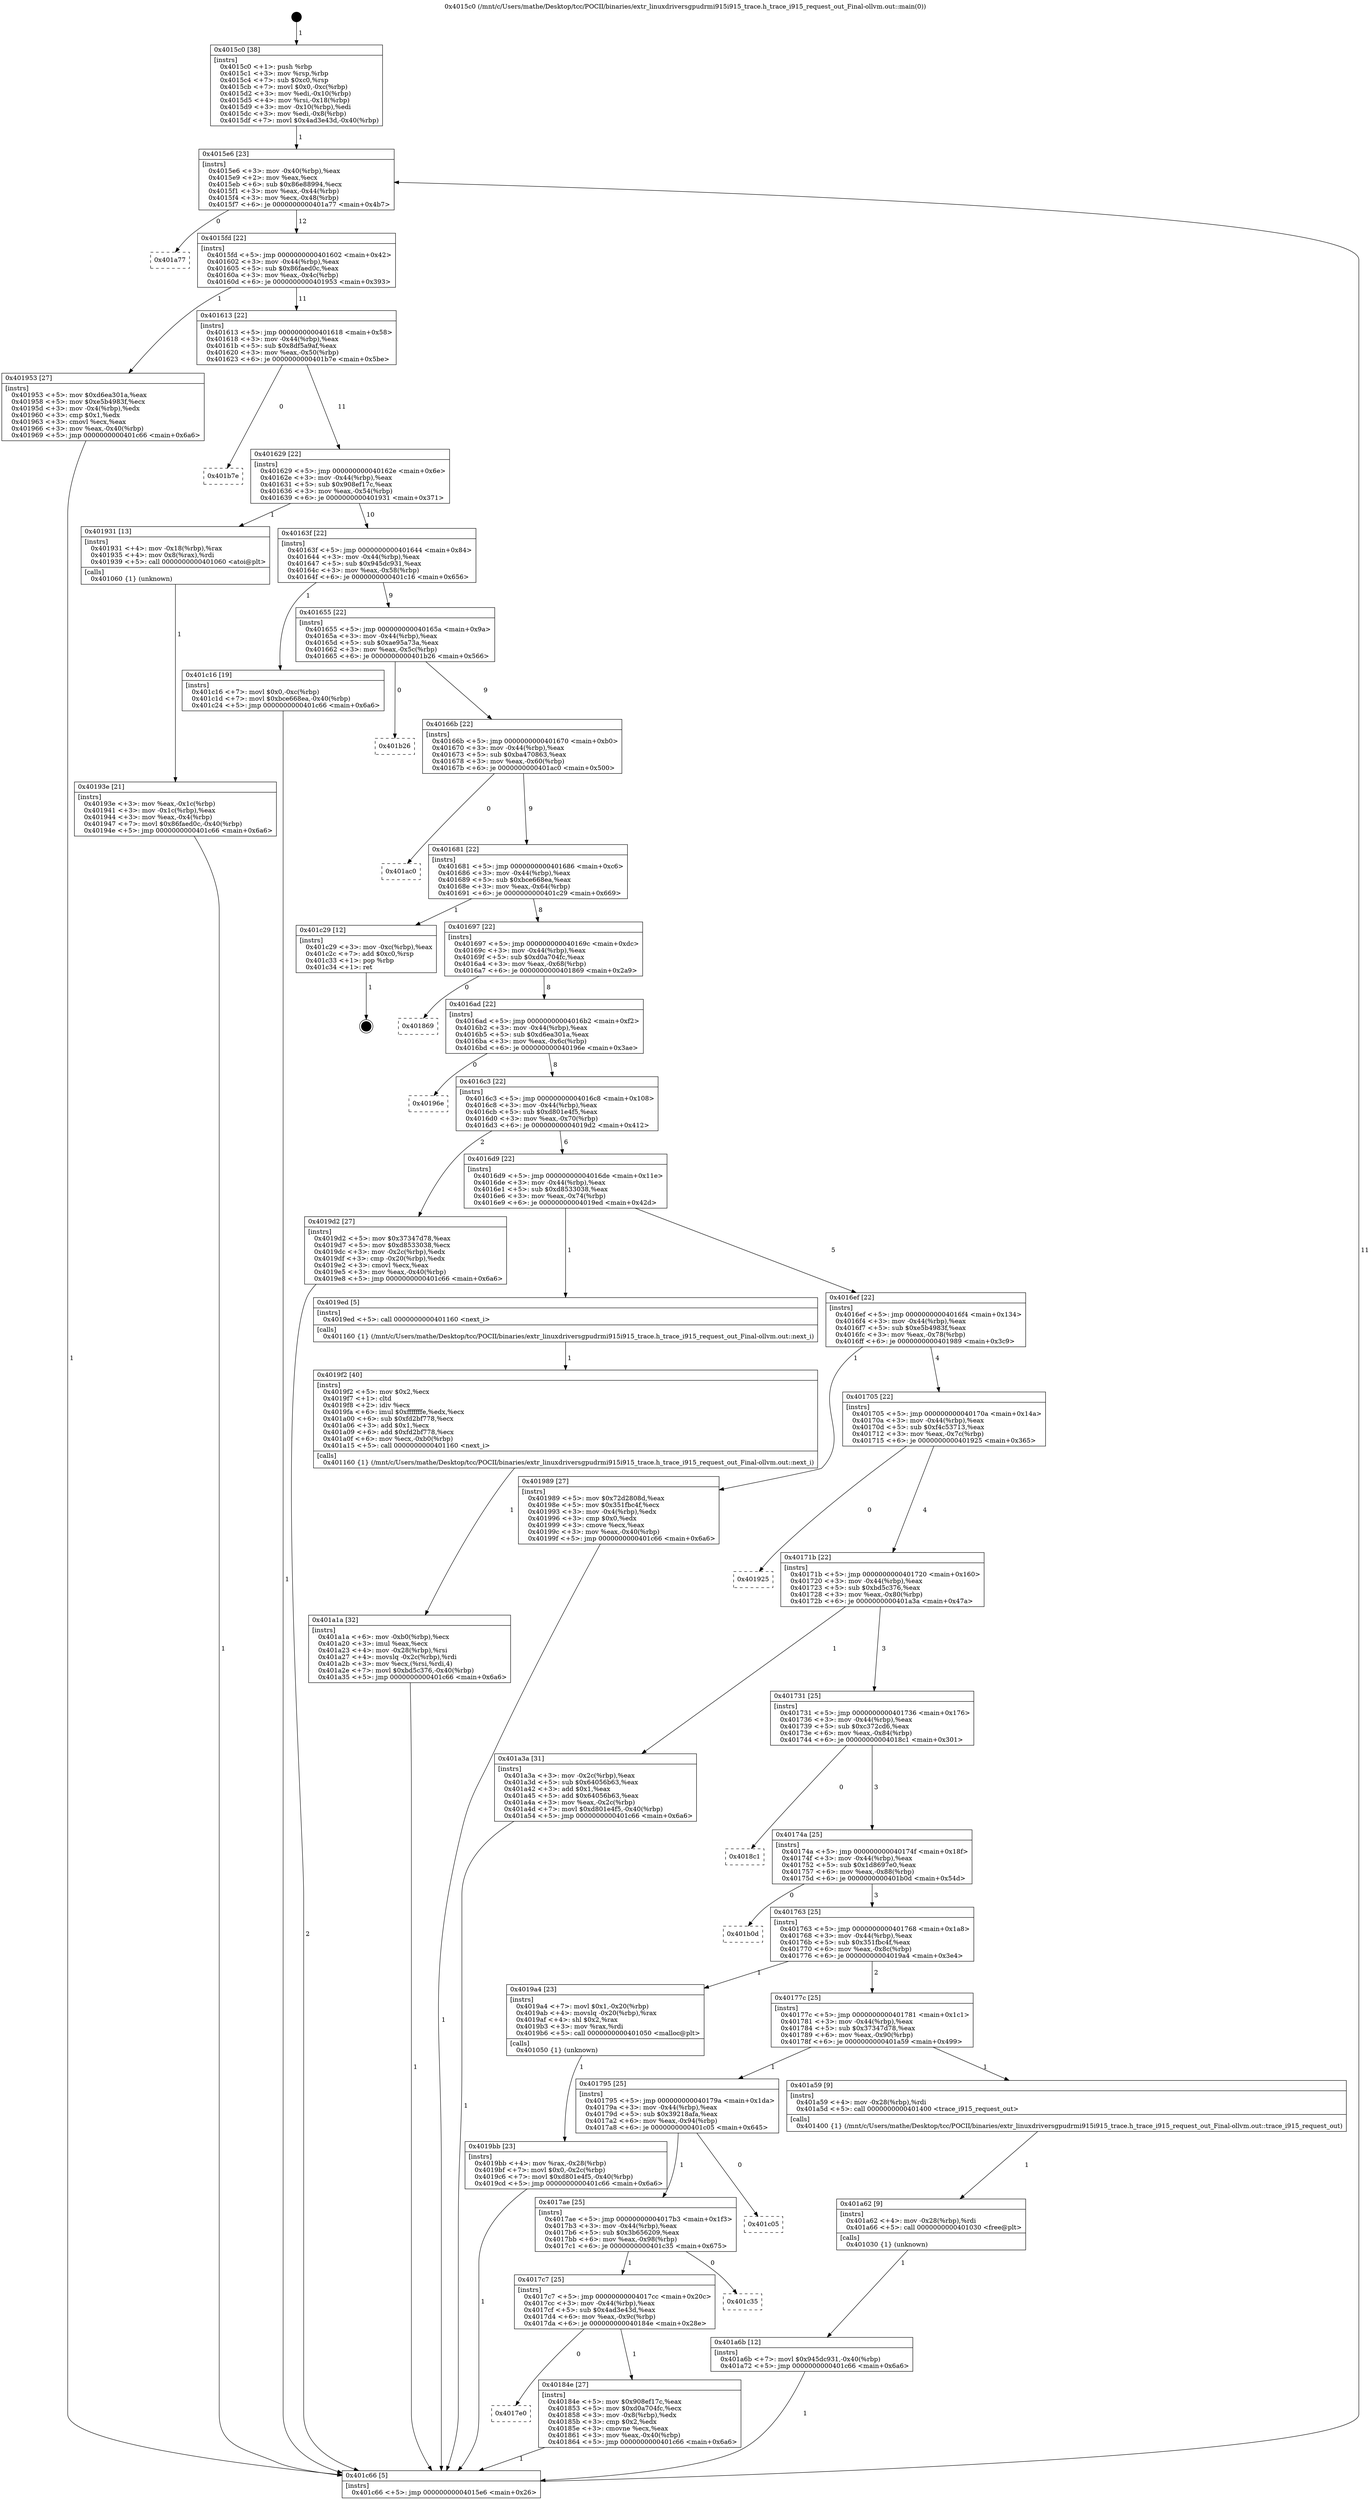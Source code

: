 digraph "0x4015c0" {
  label = "0x4015c0 (/mnt/c/Users/mathe/Desktop/tcc/POCII/binaries/extr_linuxdriversgpudrmi915i915_trace.h_trace_i915_request_out_Final-ollvm.out::main(0))"
  labelloc = "t"
  node[shape=record]

  Entry [label="",width=0.3,height=0.3,shape=circle,fillcolor=black,style=filled]
  "0x4015e6" [label="{
     0x4015e6 [23]\l
     | [instrs]\l
     &nbsp;&nbsp;0x4015e6 \<+3\>: mov -0x40(%rbp),%eax\l
     &nbsp;&nbsp;0x4015e9 \<+2\>: mov %eax,%ecx\l
     &nbsp;&nbsp;0x4015eb \<+6\>: sub $0x86e88994,%ecx\l
     &nbsp;&nbsp;0x4015f1 \<+3\>: mov %eax,-0x44(%rbp)\l
     &nbsp;&nbsp;0x4015f4 \<+3\>: mov %ecx,-0x48(%rbp)\l
     &nbsp;&nbsp;0x4015f7 \<+6\>: je 0000000000401a77 \<main+0x4b7\>\l
  }"]
  "0x401a77" [label="{
     0x401a77\l
  }", style=dashed]
  "0x4015fd" [label="{
     0x4015fd [22]\l
     | [instrs]\l
     &nbsp;&nbsp;0x4015fd \<+5\>: jmp 0000000000401602 \<main+0x42\>\l
     &nbsp;&nbsp;0x401602 \<+3\>: mov -0x44(%rbp),%eax\l
     &nbsp;&nbsp;0x401605 \<+5\>: sub $0x86faed0c,%eax\l
     &nbsp;&nbsp;0x40160a \<+3\>: mov %eax,-0x4c(%rbp)\l
     &nbsp;&nbsp;0x40160d \<+6\>: je 0000000000401953 \<main+0x393\>\l
  }"]
  Exit [label="",width=0.3,height=0.3,shape=circle,fillcolor=black,style=filled,peripheries=2]
  "0x401953" [label="{
     0x401953 [27]\l
     | [instrs]\l
     &nbsp;&nbsp;0x401953 \<+5\>: mov $0xd6ea301a,%eax\l
     &nbsp;&nbsp;0x401958 \<+5\>: mov $0xe5b4983f,%ecx\l
     &nbsp;&nbsp;0x40195d \<+3\>: mov -0x4(%rbp),%edx\l
     &nbsp;&nbsp;0x401960 \<+3\>: cmp $0x1,%edx\l
     &nbsp;&nbsp;0x401963 \<+3\>: cmovl %ecx,%eax\l
     &nbsp;&nbsp;0x401966 \<+3\>: mov %eax,-0x40(%rbp)\l
     &nbsp;&nbsp;0x401969 \<+5\>: jmp 0000000000401c66 \<main+0x6a6\>\l
  }"]
  "0x401613" [label="{
     0x401613 [22]\l
     | [instrs]\l
     &nbsp;&nbsp;0x401613 \<+5\>: jmp 0000000000401618 \<main+0x58\>\l
     &nbsp;&nbsp;0x401618 \<+3\>: mov -0x44(%rbp),%eax\l
     &nbsp;&nbsp;0x40161b \<+5\>: sub $0x8df5a9af,%eax\l
     &nbsp;&nbsp;0x401620 \<+3\>: mov %eax,-0x50(%rbp)\l
     &nbsp;&nbsp;0x401623 \<+6\>: je 0000000000401b7e \<main+0x5be\>\l
  }"]
  "0x401a6b" [label="{
     0x401a6b [12]\l
     | [instrs]\l
     &nbsp;&nbsp;0x401a6b \<+7\>: movl $0x945dc931,-0x40(%rbp)\l
     &nbsp;&nbsp;0x401a72 \<+5\>: jmp 0000000000401c66 \<main+0x6a6\>\l
  }"]
  "0x401b7e" [label="{
     0x401b7e\l
  }", style=dashed]
  "0x401629" [label="{
     0x401629 [22]\l
     | [instrs]\l
     &nbsp;&nbsp;0x401629 \<+5\>: jmp 000000000040162e \<main+0x6e\>\l
     &nbsp;&nbsp;0x40162e \<+3\>: mov -0x44(%rbp),%eax\l
     &nbsp;&nbsp;0x401631 \<+5\>: sub $0x908ef17c,%eax\l
     &nbsp;&nbsp;0x401636 \<+3\>: mov %eax,-0x54(%rbp)\l
     &nbsp;&nbsp;0x401639 \<+6\>: je 0000000000401931 \<main+0x371\>\l
  }"]
  "0x401a62" [label="{
     0x401a62 [9]\l
     | [instrs]\l
     &nbsp;&nbsp;0x401a62 \<+4\>: mov -0x28(%rbp),%rdi\l
     &nbsp;&nbsp;0x401a66 \<+5\>: call 0000000000401030 \<free@plt\>\l
     | [calls]\l
     &nbsp;&nbsp;0x401030 \{1\} (unknown)\l
  }"]
  "0x401931" [label="{
     0x401931 [13]\l
     | [instrs]\l
     &nbsp;&nbsp;0x401931 \<+4\>: mov -0x18(%rbp),%rax\l
     &nbsp;&nbsp;0x401935 \<+4\>: mov 0x8(%rax),%rdi\l
     &nbsp;&nbsp;0x401939 \<+5\>: call 0000000000401060 \<atoi@plt\>\l
     | [calls]\l
     &nbsp;&nbsp;0x401060 \{1\} (unknown)\l
  }"]
  "0x40163f" [label="{
     0x40163f [22]\l
     | [instrs]\l
     &nbsp;&nbsp;0x40163f \<+5\>: jmp 0000000000401644 \<main+0x84\>\l
     &nbsp;&nbsp;0x401644 \<+3\>: mov -0x44(%rbp),%eax\l
     &nbsp;&nbsp;0x401647 \<+5\>: sub $0x945dc931,%eax\l
     &nbsp;&nbsp;0x40164c \<+3\>: mov %eax,-0x58(%rbp)\l
     &nbsp;&nbsp;0x40164f \<+6\>: je 0000000000401c16 \<main+0x656\>\l
  }"]
  "0x401a1a" [label="{
     0x401a1a [32]\l
     | [instrs]\l
     &nbsp;&nbsp;0x401a1a \<+6\>: mov -0xb0(%rbp),%ecx\l
     &nbsp;&nbsp;0x401a20 \<+3\>: imul %eax,%ecx\l
     &nbsp;&nbsp;0x401a23 \<+4\>: mov -0x28(%rbp),%rsi\l
     &nbsp;&nbsp;0x401a27 \<+4\>: movslq -0x2c(%rbp),%rdi\l
     &nbsp;&nbsp;0x401a2b \<+3\>: mov %ecx,(%rsi,%rdi,4)\l
     &nbsp;&nbsp;0x401a2e \<+7\>: movl $0xbd5c376,-0x40(%rbp)\l
     &nbsp;&nbsp;0x401a35 \<+5\>: jmp 0000000000401c66 \<main+0x6a6\>\l
  }"]
  "0x401c16" [label="{
     0x401c16 [19]\l
     | [instrs]\l
     &nbsp;&nbsp;0x401c16 \<+7\>: movl $0x0,-0xc(%rbp)\l
     &nbsp;&nbsp;0x401c1d \<+7\>: movl $0xbce668ea,-0x40(%rbp)\l
     &nbsp;&nbsp;0x401c24 \<+5\>: jmp 0000000000401c66 \<main+0x6a6\>\l
  }"]
  "0x401655" [label="{
     0x401655 [22]\l
     | [instrs]\l
     &nbsp;&nbsp;0x401655 \<+5\>: jmp 000000000040165a \<main+0x9a\>\l
     &nbsp;&nbsp;0x40165a \<+3\>: mov -0x44(%rbp),%eax\l
     &nbsp;&nbsp;0x40165d \<+5\>: sub $0xae95a73a,%eax\l
     &nbsp;&nbsp;0x401662 \<+3\>: mov %eax,-0x5c(%rbp)\l
     &nbsp;&nbsp;0x401665 \<+6\>: je 0000000000401b26 \<main+0x566\>\l
  }"]
  "0x4019f2" [label="{
     0x4019f2 [40]\l
     | [instrs]\l
     &nbsp;&nbsp;0x4019f2 \<+5\>: mov $0x2,%ecx\l
     &nbsp;&nbsp;0x4019f7 \<+1\>: cltd\l
     &nbsp;&nbsp;0x4019f8 \<+2\>: idiv %ecx\l
     &nbsp;&nbsp;0x4019fa \<+6\>: imul $0xfffffffe,%edx,%ecx\l
     &nbsp;&nbsp;0x401a00 \<+6\>: sub $0xfd2bf778,%ecx\l
     &nbsp;&nbsp;0x401a06 \<+3\>: add $0x1,%ecx\l
     &nbsp;&nbsp;0x401a09 \<+6\>: add $0xfd2bf778,%ecx\l
     &nbsp;&nbsp;0x401a0f \<+6\>: mov %ecx,-0xb0(%rbp)\l
     &nbsp;&nbsp;0x401a15 \<+5\>: call 0000000000401160 \<next_i\>\l
     | [calls]\l
     &nbsp;&nbsp;0x401160 \{1\} (/mnt/c/Users/mathe/Desktop/tcc/POCII/binaries/extr_linuxdriversgpudrmi915i915_trace.h_trace_i915_request_out_Final-ollvm.out::next_i)\l
  }"]
  "0x401b26" [label="{
     0x401b26\l
  }", style=dashed]
  "0x40166b" [label="{
     0x40166b [22]\l
     | [instrs]\l
     &nbsp;&nbsp;0x40166b \<+5\>: jmp 0000000000401670 \<main+0xb0\>\l
     &nbsp;&nbsp;0x401670 \<+3\>: mov -0x44(%rbp),%eax\l
     &nbsp;&nbsp;0x401673 \<+5\>: sub $0xba470863,%eax\l
     &nbsp;&nbsp;0x401678 \<+3\>: mov %eax,-0x60(%rbp)\l
     &nbsp;&nbsp;0x40167b \<+6\>: je 0000000000401ac0 \<main+0x500\>\l
  }"]
  "0x4019bb" [label="{
     0x4019bb [23]\l
     | [instrs]\l
     &nbsp;&nbsp;0x4019bb \<+4\>: mov %rax,-0x28(%rbp)\l
     &nbsp;&nbsp;0x4019bf \<+7\>: movl $0x0,-0x2c(%rbp)\l
     &nbsp;&nbsp;0x4019c6 \<+7\>: movl $0xd801e4f5,-0x40(%rbp)\l
     &nbsp;&nbsp;0x4019cd \<+5\>: jmp 0000000000401c66 \<main+0x6a6\>\l
  }"]
  "0x401ac0" [label="{
     0x401ac0\l
  }", style=dashed]
  "0x401681" [label="{
     0x401681 [22]\l
     | [instrs]\l
     &nbsp;&nbsp;0x401681 \<+5\>: jmp 0000000000401686 \<main+0xc6\>\l
     &nbsp;&nbsp;0x401686 \<+3\>: mov -0x44(%rbp),%eax\l
     &nbsp;&nbsp;0x401689 \<+5\>: sub $0xbce668ea,%eax\l
     &nbsp;&nbsp;0x40168e \<+3\>: mov %eax,-0x64(%rbp)\l
     &nbsp;&nbsp;0x401691 \<+6\>: je 0000000000401c29 \<main+0x669\>\l
  }"]
  "0x40193e" [label="{
     0x40193e [21]\l
     | [instrs]\l
     &nbsp;&nbsp;0x40193e \<+3\>: mov %eax,-0x1c(%rbp)\l
     &nbsp;&nbsp;0x401941 \<+3\>: mov -0x1c(%rbp),%eax\l
     &nbsp;&nbsp;0x401944 \<+3\>: mov %eax,-0x4(%rbp)\l
     &nbsp;&nbsp;0x401947 \<+7\>: movl $0x86faed0c,-0x40(%rbp)\l
     &nbsp;&nbsp;0x40194e \<+5\>: jmp 0000000000401c66 \<main+0x6a6\>\l
  }"]
  "0x401c29" [label="{
     0x401c29 [12]\l
     | [instrs]\l
     &nbsp;&nbsp;0x401c29 \<+3\>: mov -0xc(%rbp),%eax\l
     &nbsp;&nbsp;0x401c2c \<+7\>: add $0xc0,%rsp\l
     &nbsp;&nbsp;0x401c33 \<+1\>: pop %rbp\l
     &nbsp;&nbsp;0x401c34 \<+1\>: ret\l
  }"]
  "0x401697" [label="{
     0x401697 [22]\l
     | [instrs]\l
     &nbsp;&nbsp;0x401697 \<+5\>: jmp 000000000040169c \<main+0xdc\>\l
     &nbsp;&nbsp;0x40169c \<+3\>: mov -0x44(%rbp),%eax\l
     &nbsp;&nbsp;0x40169f \<+5\>: sub $0xd0a704fc,%eax\l
     &nbsp;&nbsp;0x4016a4 \<+3\>: mov %eax,-0x68(%rbp)\l
     &nbsp;&nbsp;0x4016a7 \<+6\>: je 0000000000401869 \<main+0x2a9\>\l
  }"]
  "0x4015c0" [label="{
     0x4015c0 [38]\l
     | [instrs]\l
     &nbsp;&nbsp;0x4015c0 \<+1\>: push %rbp\l
     &nbsp;&nbsp;0x4015c1 \<+3\>: mov %rsp,%rbp\l
     &nbsp;&nbsp;0x4015c4 \<+7\>: sub $0xc0,%rsp\l
     &nbsp;&nbsp;0x4015cb \<+7\>: movl $0x0,-0xc(%rbp)\l
     &nbsp;&nbsp;0x4015d2 \<+3\>: mov %edi,-0x10(%rbp)\l
     &nbsp;&nbsp;0x4015d5 \<+4\>: mov %rsi,-0x18(%rbp)\l
     &nbsp;&nbsp;0x4015d9 \<+3\>: mov -0x10(%rbp),%edi\l
     &nbsp;&nbsp;0x4015dc \<+3\>: mov %edi,-0x8(%rbp)\l
     &nbsp;&nbsp;0x4015df \<+7\>: movl $0x4ad3e43d,-0x40(%rbp)\l
  }"]
  "0x401869" [label="{
     0x401869\l
  }", style=dashed]
  "0x4016ad" [label="{
     0x4016ad [22]\l
     | [instrs]\l
     &nbsp;&nbsp;0x4016ad \<+5\>: jmp 00000000004016b2 \<main+0xf2\>\l
     &nbsp;&nbsp;0x4016b2 \<+3\>: mov -0x44(%rbp),%eax\l
     &nbsp;&nbsp;0x4016b5 \<+5\>: sub $0xd6ea301a,%eax\l
     &nbsp;&nbsp;0x4016ba \<+3\>: mov %eax,-0x6c(%rbp)\l
     &nbsp;&nbsp;0x4016bd \<+6\>: je 000000000040196e \<main+0x3ae\>\l
  }"]
  "0x401c66" [label="{
     0x401c66 [5]\l
     | [instrs]\l
     &nbsp;&nbsp;0x401c66 \<+5\>: jmp 00000000004015e6 \<main+0x26\>\l
  }"]
  "0x40196e" [label="{
     0x40196e\l
  }", style=dashed]
  "0x4016c3" [label="{
     0x4016c3 [22]\l
     | [instrs]\l
     &nbsp;&nbsp;0x4016c3 \<+5\>: jmp 00000000004016c8 \<main+0x108\>\l
     &nbsp;&nbsp;0x4016c8 \<+3\>: mov -0x44(%rbp),%eax\l
     &nbsp;&nbsp;0x4016cb \<+5\>: sub $0xd801e4f5,%eax\l
     &nbsp;&nbsp;0x4016d0 \<+3\>: mov %eax,-0x70(%rbp)\l
     &nbsp;&nbsp;0x4016d3 \<+6\>: je 00000000004019d2 \<main+0x412\>\l
  }"]
  "0x4017e0" [label="{
     0x4017e0\l
  }", style=dashed]
  "0x4019d2" [label="{
     0x4019d2 [27]\l
     | [instrs]\l
     &nbsp;&nbsp;0x4019d2 \<+5\>: mov $0x37347d78,%eax\l
     &nbsp;&nbsp;0x4019d7 \<+5\>: mov $0xd8533038,%ecx\l
     &nbsp;&nbsp;0x4019dc \<+3\>: mov -0x2c(%rbp),%edx\l
     &nbsp;&nbsp;0x4019df \<+3\>: cmp -0x20(%rbp),%edx\l
     &nbsp;&nbsp;0x4019e2 \<+3\>: cmovl %ecx,%eax\l
     &nbsp;&nbsp;0x4019e5 \<+3\>: mov %eax,-0x40(%rbp)\l
     &nbsp;&nbsp;0x4019e8 \<+5\>: jmp 0000000000401c66 \<main+0x6a6\>\l
  }"]
  "0x4016d9" [label="{
     0x4016d9 [22]\l
     | [instrs]\l
     &nbsp;&nbsp;0x4016d9 \<+5\>: jmp 00000000004016de \<main+0x11e\>\l
     &nbsp;&nbsp;0x4016de \<+3\>: mov -0x44(%rbp),%eax\l
     &nbsp;&nbsp;0x4016e1 \<+5\>: sub $0xd8533038,%eax\l
     &nbsp;&nbsp;0x4016e6 \<+3\>: mov %eax,-0x74(%rbp)\l
     &nbsp;&nbsp;0x4016e9 \<+6\>: je 00000000004019ed \<main+0x42d\>\l
  }"]
  "0x40184e" [label="{
     0x40184e [27]\l
     | [instrs]\l
     &nbsp;&nbsp;0x40184e \<+5\>: mov $0x908ef17c,%eax\l
     &nbsp;&nbsp;0x401853 \<+5\>: mov $0xd0a704fc,%ecx\l
     &nbsp;&nbsp;0x401858 \<+3\>: mov -0x8(%rbp),%edx\l
     &nbsp;&nbsp;0x40185b \<+3\>: cmp $0x2,%edx\l
     &nbsp;&nbsp;0x40185e \<+3\>: cmovne %ecx,%eax\l
     &nbsp;&nbsp;0x401861 \<+3\>: mov %eax,-0x40(%rbp)\l
     &nbsp;&nbsp;0x401864 \<+5\>: jmp 0000000000401c66 \<main+0x6a6\>\l
  }"]
  "0x4019ed" [label="{
     0x4019ed [5]\l
     | [instrs]\l
     &nbsp;&nbsp;0x4019ed \<+5\>: call 0000000000401160 \<next_i\>\l
     | [calls]\l
     &nbsp;&nbsp;0x401160 \{1\} (/mnt/c/Users/mathe/Desktop/tcc/POCII/binaries/extr_linuxdriversgpudrmi915i915_trace.h_trace_i915_request_out_Final-ollvm.out::next_i)\l
  }"]
  "0x4016ef" [label="{
     0x4016ef [22]\l
     | [instrs]\l
     &nbsp;&nbsp;0x4016ef \<+5\>: jmp 00000000004016f4 \<main+0x134\>\l
     &nbsp;&nbsp;0x4016f4 \<+3\>: mov -0x44(%rbp),%eax\l
     &nbsp;&nbsp;0x4016f7 \<+5\>: sub $0xe5b4983f,%eax\l
     &nbsp;&nbsp;0x4016fc \<+3\>: mov %eax,-0x78(%rbp)\l
     &nbsp;&nbsp;0x4016ff \<+6\>: je 0000000000401989 \<main+0x3c9\>\l
  }"]
  "0x4017c7" [label="{
     0x4017c7 [25]\l
     | [instrs]\l
     &nbsp;&nbsp;0x4017c7 \<+5\>: jmp 00000000004017cc \<main+0x20c\>\l
     &nbsp;&nbsp;0x4017cc \<+3\>: mov -0x44(%rbp),%eax\l
     &nbsp;&nbsp;0x4017cf \<+5\>: sub $0x4ad3e43d,%eax\l
     &nbsp;&nbsp;0x4017d4 \<+6\>: mov %eax,-0x9c(%rbp)\l
     &nbsp;&nbsp;0x4017da \<+6\>: je 000000000040184e \<main+0x28e\>\l
  }"]
  "0x401989" [label="{
     0x401989 [27]\l
     | [instrs]\l
     &nbsp;&nbsp;0x401989 \<+5\>: mov $0x72d2808d,%eax\l
     &nbsp;&nbsp;0x40198e \<+5\>: mov $0x351fbc4f,%ecx\l
     &nbsp;&nbsp;0x401993 \<+3\>: mov -0x4(%rbp),%edx\l
     &nbsp;&nbsp;0x401996 \<+3\>: cmp $0x0,%edx\l
     &nbsp;&nbsp;0x401999 \<+3\>: cmove %ecx,%eax\l
     &nbsp;&nbsp;0x40199c \<+3\>: mov %eax,-0x40(%rbp)\l
     &nbsp;&nbsp;0x40199f \<+5\>: jmp 0000000000401c66 \<main+0x6a6\>\l
  }"]
  "0x401705" [label="{
     0x401705 [22]\l
     | [instrs]\l
     &nbsp;&nbsp;0x401705 \<+5\>: jmp 000000000040170a \<main+0x14a\>\l
     &nbsp;&nbsp;0x40170a \<+3\>: mov -0x44(%rbp),%eax\l
     &nbsp;&nbsp;0x40170d \<+5\>: sub $0xf4c53713,%eax\l
     &nbsp;&nbsp;0x401712 \<+3\>: mov %eax,-0x7c(%rbp)\l
     &nbsp;&nbsp;0x401715 \<+6\>: je 0000000000401925 \<main+0x365\>\l
  }"]
  "0x401c35" [label="{
     0x401c35\l
  }", style=dashed]
  "0x401925" [label="{
     0x401925\l
  }", style=dashed]
  "0x40171b" [label="{
     0x40171b [22]\l
     | [instrs]\l
     &nbsp;&nbsp;0x40171b \<+5\>: jmp 0000000000401720 \<main+0x160\>\l
     &nbsp;&nbsp;0x401720 \<+3\>: mov -0x44(%rbp),%eax\l
     &nbsp;&nbsp;0x401723 \<+5\>: sub $0xbd5c376,%eax\l
     &nbsp;&nbsp;0x401728 \<+3\>: mov %eax,-0x80(%rbp)\l
     &nbsp;&nbsp;0x40172b \<+6\>: je 0000000000401a3a \<main+0x47a\>\l
  }"]
  "0x4017ae" [label="{
     0x4017ae [25]\l
     | [instrs]\l
     &nbsp;&nbsp;0x4017ae \<+5\>: jmp 00000000004017b3 \<main+0x1f3\>\l
     &nbsp;&nbsp;0x4017b3 \<+3\>: mov -0x44(%rbp),%eax\l
     &nbsp;&nbsp;0x4017b6 \<+5\>: sub $0x3b656209,%eax\l
     &nbsp;&nbsp;0x4017bb \<+6\>: mov %eax,-0x98(%rbp)\l
     &nbsp;&nbsp;0x4017c1 \<+6\>: je 0000000000401c35 \<main+0x675\>\l
  }"]
  "0x401a3a" [label="{
     0x401a3a [31]\l
     | [instrs]\l
     &nbsp;&nbsp;0x401a3a \<+3\>: mov -0x2c(%rbp),%eax\l
     &nbsp;&nbsp;0x401a3d \<+5\>: sub $0x64056b63,%eax\l
     &nbsp;&nbsp;0x401a42 \<+3\>: add $0x1,%eax\l
     &nbsp;&nbsp;0x401a45 \<+5\>: add $0x64056b63,%eax\l
     &nbsp;&nbsp;0x401a4a \<+3\>: mov %eax,-0x2c(%rbp)\l
     &nbsp;&nbsp;0x401a4d \<+7\>: movl $0xd801e4f5,-0x40(%rbp)\l
     &nbsp;&nbsp;0x401a54 \<+5\>: jmp 0000000000401c66 \<main+0x6a6\>\l
  }"]
  "0x401731" [label="{
     0x401731 [25]\l
     | [instrs]\l
     &nbsp;&nbsp;0x401731 \<+5\>: jmp 0000000000401736 \<main+0x176\>\l
     &nbsp;&nbsp;0x401736 \<+3\>: mov -0x44(%rbp),%eax\l
     &nbsp;&nbsp;0x401739 \<+5\>: sub $0xc372cd6,%eax\l
     &nbsp;&nbsp;0x40173e \<+6\>: mov %eax,-0x84(%rbp)\l
     &nbsp;&nbsp;0x401744 \<+6\>: je 00000000004018c1 \<main+0x301\>\l
  }"]
  "0x401c05" [label="{
     0x401c05\l
  }", style=dashed]
  "0x4018c1" [label="{
     0x4018c1\l
  }", style=dashed]
  "0x40174a" [label="{
     0x40174a [25]\l
     | [instrs]\l
     &nbsp;&nbsp;0x40174a \<+5\>: jmp 000000000040174f \<main+0x18f\>\l
     &nbsp;&nbsp;0x40174f \<+3\>: mov -0x44(%rbp),%eax\l
     &nbsp;&nbsp;0x401752 \<+5\>: sub $0x1d8697e0,%eax\l
     &nbsp;&nbsp;0x401757 \<+6\>: mov %eax,-0x88(%rbp)\l
     &nbsp;&nbsp;0x40175d \<+6\>: je 0000000000401b0d \<main+0x54d\>\l
  }"]
  "0x401795" [label="{
     0x401795 [25]\l
     | [instrs]\l
     &nbsp;&nbsp;0x401795 \<+5\>: jmp 000000000040179a \<main+0x1da\>\l
     &nbsp;&nbsp;0x40179a \<+3\>: mov -0x44(%rbp),%eax\l
     &nbsp;&nbsp;0x40179d \<+5\>: sub $0x39218afa,%eax\l
     &nbsp;&nbsp;0x4017a2 \<+6\>: mov %eax,-0x94(%rbp)\l
     &nbsp;&nbsp;0x4017a8 \<+6\>: je 0000000000401c05 \<main+0x645\>\l
  }"]
  "0x401b0d" [label="{
     0x401b0d\l
  }", style=dashed]
  "0x401763" [label="{
     0x401763 [25]\l
     | [instrs]\l
     &nbsp;&nbsp;0x401763 \<+5\>: jmp 0000000000401768 \<main+0x1a8\>\l
     &nbsp;&nbsp;0x401768 \<+3\>: mov -0x44(%rbp),%eax\l
     &nbsp;&nbsp;0x40176b \<+5\>: sub $0x351fbc4f,%eax\l
     &nbsp;&nbsp;0x401770 \<+6\>: mov %eax,-0x8c(%rbp)\l
     &nbsp;&nbsp;0x401776 \<+6\>: je 00000000004019a4 \<main+0x3e4\>\l
  }"]
  "0x401a59" [label="{
     0x401a59 [9]\l
     | [instrs]\l
     &nbsp;&nbsp;0x401a59 \<+4\>: mov -0x28(%rbp),%rdi\l
     &nbsp;&nbsp;0x401a5d \<+5\>: call 0000000000401400 \<trace_i915_request_out\>\l
     | [calls]\l
     &nbsp;&nbsp;0x401400 \{1\} (/mnt/c/Users/mathe/Desktop/tcc/POCII/binaries/extr_linuxdriversgpudrmi915i915_trace.h_trace_i915_request_out_Final-ollvm.out::trace_i915_request_out)\l
  }"]
  "0x4019a4" [label="{
     0x4019a4 [23]\l
     | [instrs]\l
     &nbsp;&nbsp;0x4019a4 \<+7\>: movl $0x1,-0x20(%rbp)\l
     &nbsp;&nbsp;0x4019ab \<+4\>: movslq -0x20(%rbp),%rax\l
     &nbsp;&nbsp;0x4019af \<+4\>: shl $0x2,%rax\l
     &nbsp;&nbsp;0x4019b3 \<+3\>: mov %rax,%rdi\l
     &nbsp;&nbsp;0x4019b6 \<+5\>: call 0000000000401050 \<malloc@plt\>\l
     | [calls]\l
     &nbsp;&nbsp;0x401050 \{1\} (unknown)\l
  }"]
  "0x40177c" [label="{
     0x40177c [25]\l
     | [instrs]\l
     &nbsp;&nbsp;0x40177c \<+5\>: jmp 0000000000401781 \<main+0x1c1\>\l
     &nbsp;&nbsp;0x401781 \<+3\>: mov -0x44(%rbp),%eax\l
     &nbsp;&nbsp;0x401784 \<+5\>: sub $0x37347d78,%eax\l
     &nbsp;&nbsp;0x401789 \<+6\>: mov %eax,-0x90(%rbp)\l
     &nbsp;&nbsp;0x40178f \<+6\>: je 0000000000401a59 \<main+0x499\>\l
  }"]
  Entry -> "0x4015c0" [label=" 1"]
  "0x4015e6" -> "0x401a77" [label=" 0"]
  "0x4015e6" -> "0x4015fd" [label=" 12"]
  "0x401c29" -> Exit [label=" 1"]
  "0x4015fd" -> "0x401953" [label=" 1"]
  "0x4015fd" -> "0x401613" [label=" 11"]
  "0x401c16" -> "0x401c66" [label=" 1"]
  "0x401613" -> "0x401b7e" [label=" 0"]
  "0x401613" -> "0x401629" [label=" 11"]
  "0x401a6b" -> "0x401c66" [label=" 1"]
  "0x401629" -> "0x401931" [label=" 1"]
  "0x401629" -> "0x40163f" [label=" 10"]
  "0x401a62" -> "0x401a6b" [label=" 1"]
  "0x40163f" -> "0x401c16" [label=" 1"]
  "0x40163f" -> "0x401655" [label=" 9"]
  "0x401a59" -> "0x401a62" [label=" 1"]
  "0x401655" -> "0x401b26" [label=" 0"]
  "0x401655" -> "0x40166b" [label=" 9"]
  "0x401a3a" -> "0x401c66" [label=" 1"]
  "0x40166b" -> "0x401ac0" [label=" 0"]
  "0x40166b" -> "0x401681" [label=" 9"]
  "0x401a1a" -> "0x401c66" [label=" 1"]
  "0x401681" -> "0x401c29" [label=" 1"]
  "0x401681" -> "0x401697" [label=" 8"]
  "0x4019f2" -> "0x401a1a" [label=" 1"]
  "0x401697" -> "0x401869" [label=" 0"]
  "0x401697" -> "0x4016ad" [label=" 8"]
  "0x4019ed" -> "0x4019f2" [label=" 1"]
  "0x4016ad" -> "0x40196e" [label=" 0"]
  "0x4016ad" -> "0x4016c3" [label=" 8"]
  "0x4019d2" -> "0x401c66" [label=" 2"]
  "0x4016c3" -> "0x4019d2" [label=" 2"]
  "0x4016c3" -> "0x4016d9" [label=" 6"]
  "0x4019bb" -> "0x401c66" [label=" 1"]
  "0x4016d9" -> "0x4019ed" [label=" 1"]
  "0x4016d9" -> "0x4016ef" [label=" 5"]
  "0x4019a4" -> "0x4019bb" [label=" 1"]
  "0x4016ef" -> "0x401989" [label=" 1"]
  "0x4016ef" -> "0x401705" [label=" 4"]
  "0x401953" -> "0x401c66" [label=" 1"]
  "0x401705" -> "0x401925" [label=" 0"]
  "0x401705" -> "0x40171b" [label=" 4"]
  "0x40193e" -> "0x401c66" [label=" 1"]
  "0x40171b" -> "0x401a3a" [label=" 1"]
  "0x40171b" -> "0x401731" [label=" 3"]
  "0x401c66" -> "0x4015e6" [label=" 11"]
  "0x401731" -> "0x4018c1" [label=" 0"]
  "0x401731" -> "0x40174a" [label=" 3"]
  "0x4015c0" -> "0x4015e6" [label=" 1"]
  "0x40174a" -> "0x401b0d" [label=" 0"]
  "0x40174a" -> "0x401763" [label=" 3"]
  "0x4017c7" -> "0x4017e0" [label=" 0"]
  "0x401763" -> "0x4019a4" [label=" 1"]
  "0x401763" -> "0x40177c" [label=" 2"]
  "0x4017c7" -> "0x40184e" [label=" 1"]
  "0x40177c" -> "0x401a59" [label=" 1"]
  "0x40177c" -> "0x401795" [label=" 1"]
  "0x40184e" -> "0x401c66" [label=" 1"]
  "0x401795" -> "0x401c05" [label=" 0"]
  "0x401795" -> "0x4017ae" [label=" 1"]
  "0x401931" -> "0x40193e" [label=" 1"]
  "0x4017ae" -> "0x401c35" [label=" 0"]
  "0x4017ae" -> "0x4017c7" [label=" 1"]
  "0x401989" -> "0x401c66" [label=" 1"]
}
